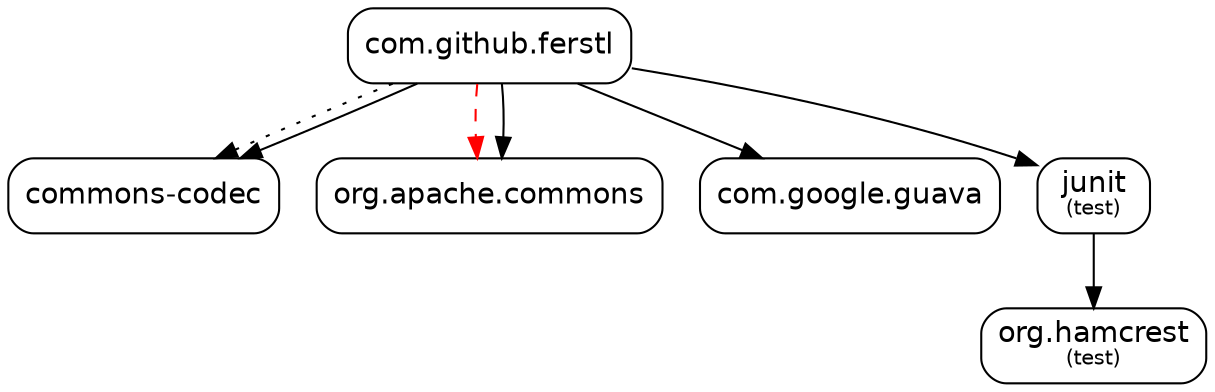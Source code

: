digraph "module-2" {
  node [shape="box",style="rounded",fontname="Helvetica",fontsize="14"]
  edge [fontsize="10",fontname="Helvetica"]

  // Node Definitions:
  "com.github.ferstl:compile"[label=<<font point-size="14">com.github.ferstl</font>>]
  "commons-codec:compile"[label=<<font point-size="14">commons-codec</font>>]
  "org.apache.commons:compile"[label=<<font point-size="14">org.apache.commons</font>>]
  "com.google.guava:compile"[label=<<font point-size="14">com.google.guava</font>>]
  "junit:test"[label=<<font point-size="14">junit</font><font point-size="10"><br/>(test)</font>>]
  "org.hamcrest:test"[label=<<font point-size="14">org.hamcrest</font><font point-size="10"><br/>(test)</font>>]

  // Edge Definitions:
  "com.github.ferstl:compile" -> "commons-codec:compile"[style="dotted"]
  "com.github.ferstl:compile" -> "org.apache.commons:compile"[style="dashed",color="red",fontcolor="red"]
  "com.github.ferstl:compile" -> "com.google.guava:compile"
  "com.github.ferstl:compile" -> "commons-codec:compile"
  "com.github.ferstl:compile" -> "org.apache.commons:compile"
  "junit:test" -> "org.hamcrest:test"
  "com.github.ferstl:compile" -> "junit:test"
}
